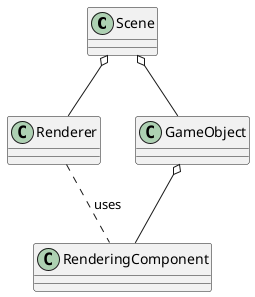 @startuml

Scene o-- Renderer
Scene o-- GameObject
GameObject o-- RenderingComponent
Renderer .. RenderingComponent : uses

@enduml
